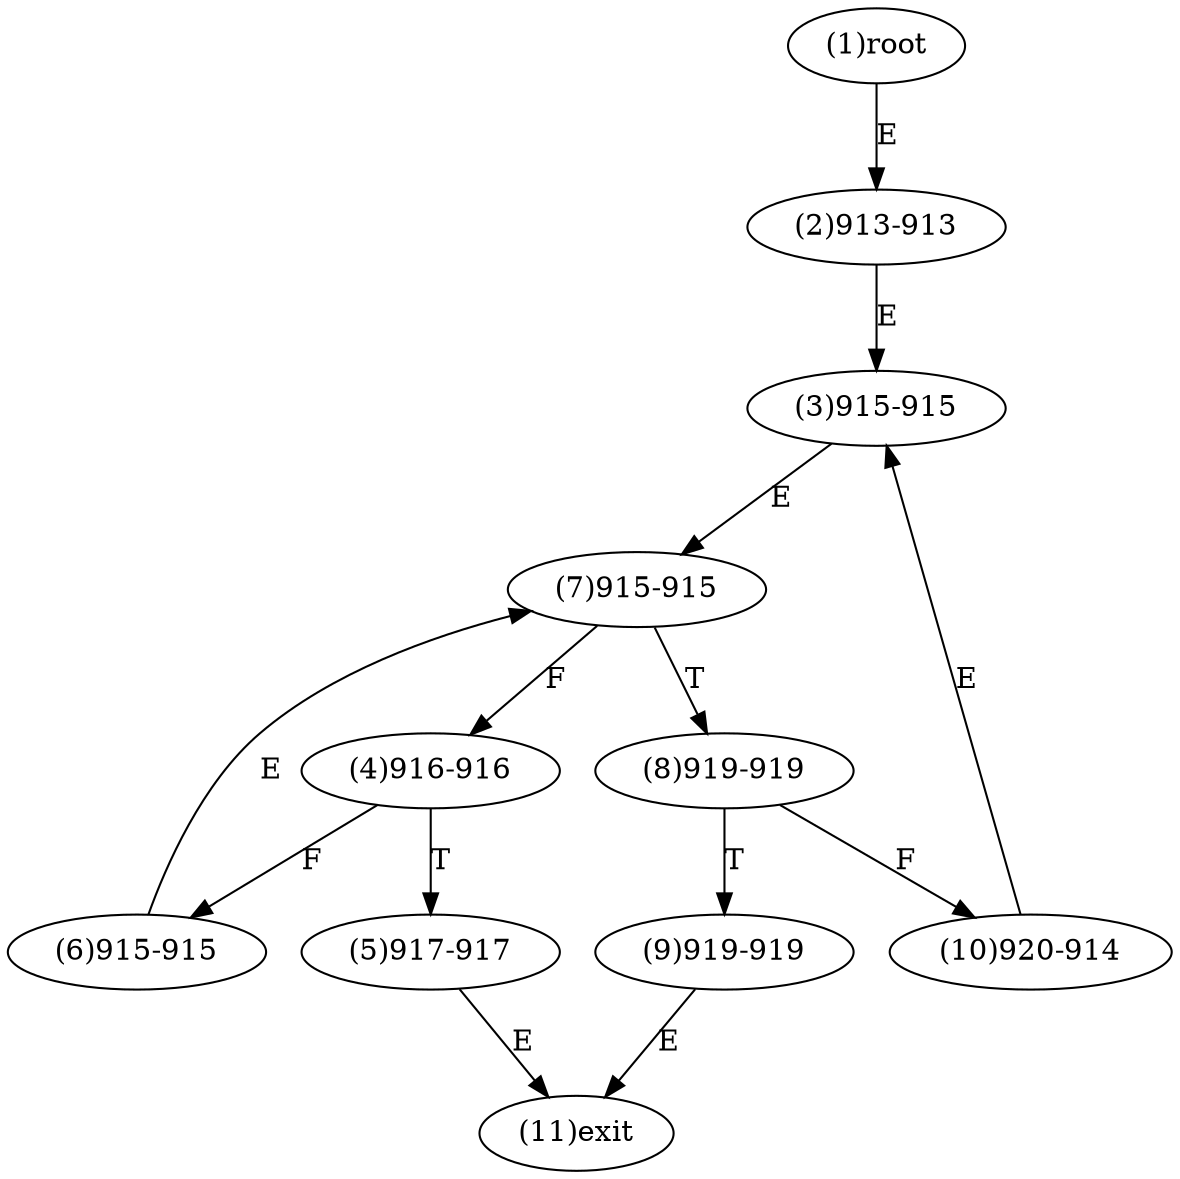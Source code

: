 digraph "" { 
1[ label="(1)root"];
2[ label="(2)913-913"];
3[ label="(3)915-915"];
4[ label="(4)916-916"];
5[ label="(5)917-917"];
6[ label="(6)915-915"];
7[ label="(7)915-915"];
8[ label="(8)919-919"];
9[ label="(9)919-919"];
10[ label="(10)920-914"];
11[ label="(11)exit"];
1->2[ label="E"];
2->3[ label="E"];
3->7[ label="E"];
4->6[ label="F"];
4->5[ label="T"];
5->11[ label="E"];
6->7[ label="E"];
7->4[ label="F"];
7->8[ label="T"];
8->10[ label="F"];
8->9[ label="T"];
9->11[ label="E"];
10->3[ label="E"];
}
